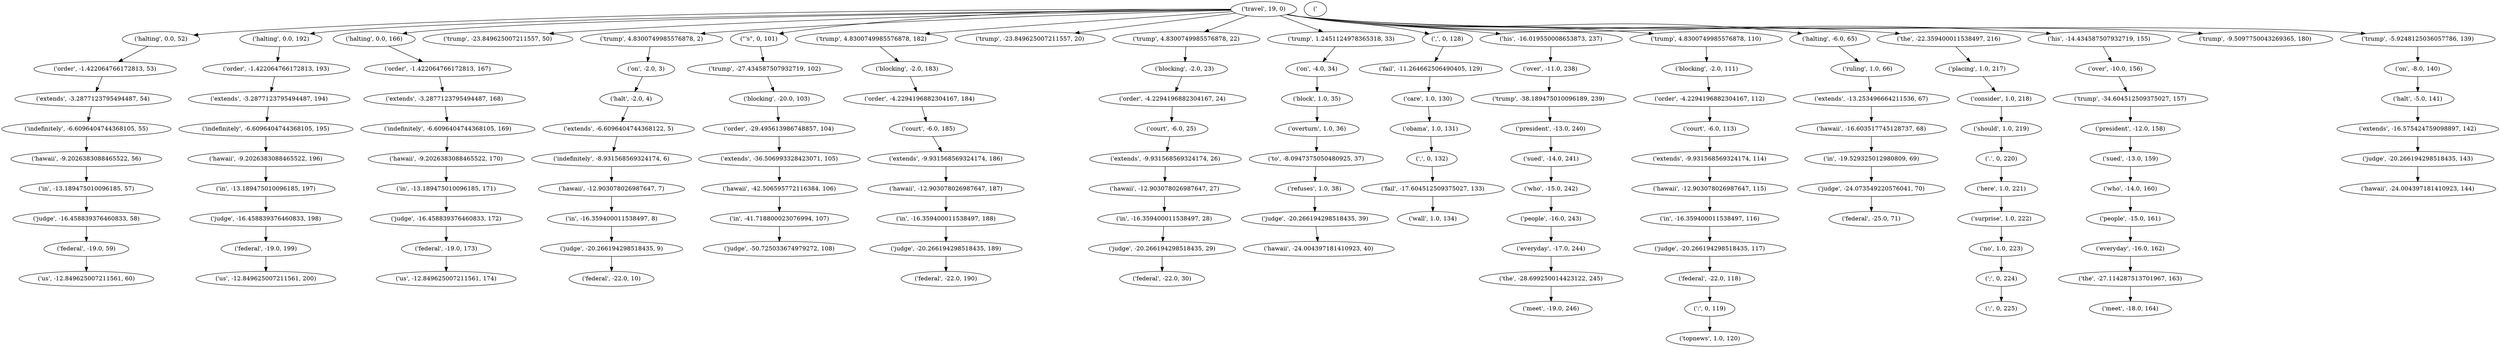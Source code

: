 strict digraph "" {
"('care', 1.0, 130)";
"('order', -29.495613986748857, 104)";
"('order', -4.2294196882304167, 112)";
"('halting', 0.0, 52)";
"('judge', -24.073549220576041, 70)";
"('judge', -16.458839376460833, 172)";
"('federal', -22.0, 190)";
"('hawaii', -42.506595772116384, 106)";
"('consider', 1.0, 218)";
"('people', -16.0, 243)";
"('blocking', -20.0, 103)";
"('should', 1.0, 219)";
"('judge', -20.266194298518435, 29)";
"('extends', -9.931568569324174, 114)";
"('no', 1.0, 223)";
"('halting', 0.0, 192)";
"('federal', -19.0, 199)";
"(';', 0, 225)";
"('order', -4.2294196882304167, 24)";
"('blocking', -2.0, 183)";
"('hawaii', -12.903078026987647, 115)";
"('everyday', -16.0, 162)";
"('meet', -18.0, 164)";
"('halting', 0.0, 166)";
"('blocking', -2.0, 111)";
"('hawaii', -12.903078026987647, 187)";
"('.', 0, 220)";
"('extends', -3.2877123795494487, 168)";
"('fail', -11.264662506490405, 129)";
"('judge', -20.266194298518435, 143)";
"('federal', -22.0, 30)";
"('travel', 19, 0)";
"('hawaii', -16.603517745128737, 68)";
"('indefinitely', -8.931568569324174, 6)";
"('president', -13.0, 240)";
"('trump', -23.849625007211557, 50)";
"('trump', 4.8300749985576878, 2)";
"('on', -2.0, 3)";
"('judge', -16.458839376460833, 58)";
"('extends', -3.2877123795494487, 194)";
"('order', -1.422064766172813, 167)";
"(\"'s\", 0, 101)";
"('order', -1.422064766172813, 53)";
"('indefinitely', -6.6096404744368105, 195)";
"('trump', 4.8300749985576878, 182)";
"('to', -8.0947375050480925, 37)";
"('extends', -6.6096404744368122, 5)";
"('trump', -23.849625007211557, 20)";
"(';', 0, 224)";
"('halt', -2.0, 4)";
"('court', -6.0, 25)";
"('order', -1.422064766172813, 193)";
"('the', -27.114287513701967, 163)";
"('on', -8.0, 140)";
"('hawaii', -24.004397181410923, 144)";
"('";
"('ruling', 1.0, 66)";
"('in', -16.359400011538497, 28)";
"('placing', 1.0, 217)";
"('hawaii', -24.004397181410923, 40)";
"('sued', -13.0, 159)";
"('topnews', 1.0, 120)";
"('everyday', -17.0, 244)";
"('surprise', 1.0, 222)";
"('the', -28.699250014423122, 245)";
"('in', -16.359400011538497, 188)";
"('judge', -20.266194298518435, 189)";
"('hawaii', -12.903078026987647, 27)";
"('extends', -36.506993328423071, 105)";
"('hawaii', -9.2026383088465522, 56)";
"('in', -16.359400011538497, 116)";
"('order', -4.2294196882304167, 184)";
"('blocking', -2.0, 23)";
"('federal', -25.0, 71)";
"('indefinitely', -6.6096404744368105, 169)";
"('judge', -16.458839376460833, 198)";
"('trump', 4.8300749985576878, 22)";
"('judge', -20.266194298518435, 9)";
"('block', 1.0, 35)";
"('federal', -22.0, 10)";
"('people', -15.0, 161)";
"('hawaii', -9.2026383088465522, 170)";
"('trump', 1.2451124978365318, 33)";
"('here', 1.0, 221)";
"('extends', -9.931568569324174, 186)";
"('meet', -19.0, 246)";
"('trump', -27.434587507932719, 102)";
"('sued', -14.0, 241)";
"('hawaii', -12.903078026987647, 7)";
"('court', -6.0, 113)";
"('trump', -34.604512509375027, 157)";
"('extends', -16.575424759098897, 142)";
"(',', 0, 128)";
"('who', -14.0, 160)";
"('court', -6.0, 185)";
"('overturn', 1.0, 36)";
"('obama', 1.0, 131)";
"('his', -16.019550008653873, 237)";
"('on', -4.0, 34)";
"('federal', -19.0, 173)";
"('in', -41.718800023076994, 107)";
"('who', -15.0, 242)";
"('trump', 4.8300749985576878, 110)";
"('fail', -17.604512509375027, 133)";
"('over', -11.0, 238)";
"('halting', -6.0, 65)";
"('judge', -20.266194298518435, 39)";
"(',', 0, 132)";
"('federal', -22.0, 118)";
"('extends', -3.2877123795494487, 54)";
"('extends', -13.253496664211536, 67)";
"('us', -12.849625007211561, 60)";
"('the', -22.359400011538497, 216)";
"('indefinitely', -6.6096404744368105, 55)";
"('over', -10.0, 156)";
"('in', -19.529325012980809, 69)";
"('his', -14.434587507932719, 155)";
"('us', -12.849625007211561, 200)";
"('halt', -5.0, 141)";
"('trump', -9.5097750043269365, 180)";
"('wall', 1.0, 134)";
"('president', -12.0, 158)";
"('refuses', 1.0, 38)";
"('in', -13.189475010096185, 197)";
"('trump', -5.9248125036057786, 139)";
"('judge', -50.725033674979272, 108)";
"('judge', -20.266194298518435, 117)";
"('in', -16.359400011538497, 8)";
"('hawaii', -9.2026383088465522, 196)";
"('us', -12.849625007211561, 174)";
"('in', -13.189475010096185, 57)";
"('trump', -38.189475010096189, 239)";
"('federal', -19.0, 59)";
"('in', -13.189475010096185, 171)";
"('extends', -9.931568569324174, 26)";
"('care', 1.0, 130)" -> "('obama', 1.0, 131)";
"('order', -29.495613986748857, 104)" -> "('extends', -36.506993328423071, 105)";
"('order', -4.2294196882304167, 112)" -> "('court', -6.0, 113)";
"('halting', 0.0, 52)" -> "('order', -1.422064766172813, 53)";
"('judge', -24.073549220576041, 70)" -> "('federal', -25.0, 71)";
"('judge', -16.458839376460833, 172)" -> "('federal', -19.0, 173)";
"('hawaii', -42.506595772116384, 106)" -> "('in', -41.718800023076994, 107)";
"('consider', 1.0, 218)" -> "('should', 1.0, 219)";
"('people', -16.0, 243)" -> "('everyday', -17.0, 244)";
"('blocking', -20.0, 103)" -> "('order', -29.495613986748857, 104)";
"('should', 1.0, 219)" -> "('.', 0, 220)";
"('judge', -20.266194298518435, 29)" -> "('federal', -22.0, 30)";
"('extends', -9.931568569324174, 114)" -> "('hawaii', -12.903078026987647, 115)";
"('no', 1.0, 223)" -> "(';', 0, 224)";
"('halting', 0.0, 192)" -> "('order', -1.422064766172813, 193)";
"('federal', -19.0, 199)" -> "('us', -12.849625007211561, 200)";
"('order', -4.2294196882304167, 24)" -> "('court', -6.0, 25)";
"('blocking', -2.0, 183)" -> "('order', -4.2294196882304167, 184)";
"('hawaii', -12.903078026987647, 115)" -> "('in', -16.359400011538497, 116)";
"('everyday', -16.0, 162)" -> "('the', -27.114287513701967, 163)";
"('halting', 0.0, 166)" -> "('order', -1.422064766172813, 167)";
"('blocking', -2.0, 111)" -> "('order', -4.2294196882304167, 112)";
"('hawaii', -12.903078026987647, 187)" -> "('in', -16.359400011538497, 188)";
"('.', 0, 220)" -> "('here', 1.0, 221)";
"('extends', -3.2877123795494487, 168)" -> "('indefinitely', -6.6096404744368105, 169)";
"('fail', -11.264662506490405, 129)" -> "('care', 1.0, 130)";
"('judge', -20.266194298518435, 143)" -> "('hawaii', -24.004397181410923, 144)";
"('travel', 19, 0)" -> "('trump', 4.8300749985576878, 22)";
"('travel', 19, 0)" -> "('trump', 4.8300749985576878, 110)";
"('travel', 19, 0)" -> "('halting', 0.0, 166)";
"('travel', 19, 0)" -> "('trump', -9.5097750043269365, 180)";
"('travel', 19, 0)" -> "('halting', 0.0, 52)";
"('travel', 19, 0)" -> "('halting', -6.0, 65)";
"('travel', 19, 0)" -> "(\"'s\", 0, 101)";
"('travel', 19, 0)" -> "('trump', -5.9248125036057786, 139)";
"('travel', 19, 0)" -> "('his', -16.019550008653873, 237)";
"('travel', 19, 0)" -> "('his', -14.434587507932719, 155)";
"('travel', 19, 0)" -> "('trump', -23.849625007211557, 20)";
"('travel', 19, 0)" -> "(',', 0, 128)";
"('travel', 19, 0)" -> "('the', -22.359400011538497, 216)";
"('travel', 19, 0)" -> "('trump', 4.8300749985576878, 182)";
"('travel', 19, 0)" -> "('halting', 0.0, 192)";
"('travel', 19, 0)" -> "('trump', 1.2451124978365318, 33)";
"('travel', 19, 0)" -> "('trump', -23.849625007211557, 50)";
"('travel', 19, 0)" -> "('trump', 4.8300749985576878, 2)";
"('hawaii', -16.603517745128737, 68)" -> "('in', -19.529325012980809, 69)";
"('indefinitely', -8.931568569324174, 6)" -> "('hawaii', -12.903078026987647, 7)";
"('president', -13.0, 240)" -> "('sued', -14.0, 241)";
"('trump', 4.8300749985576878, 2)" -> "('on', -2.0, 3)";
"('on', -2.0, 3)" -> "('halt', -2.0, 4)";
"('judge', -16.458839376460833, 58)" -> "('federal', -19.0, 59)";
"('extends', -3.2877123795494487, 194)" -> "('indefinitely', -6.6096404744368105, 195)";
"('order', -1.422064766172813, 167)" -> "('extends', -3.2877123795494487, 168)";
"(\"'s\", 0, 101)" -> "('trump', -27.434587507932719, 102)";
"('order', -1.422064766172813, 53)" -> "('extends', -3.2877123795494487, 54)";
"('indefinitely', -6.6096404744368105, 195)" -> "('hawaii', -9.2026383088465522, 196)";
"('trump', 4.8300749985576878, 182)" -> "('blocking', -2.0, 183)";
"('to', -8.0947375050480925, 37)" -> "('refuses', 1.0, 38)";
"('extends', -6.6096404744368122, 5)" -> "('indefinitely', -8.931568569324174, 6)";
"(';', 0, 224)" -> "(';', 0, 225)";
"('halt', -2.0, 4)" -> "('extends', -6.6096404744368122, 5)";
"('court', -6.0, 25)" -> "('extends', -9.931568569324174, 26)";
"('order', -1.422064766172813, 193)" -> "('extends', -3.2877123795494487, 194)";
"('the', -27.114287513701967, 163)" -> "('meet', -18.0, 164)";
"('on', -8.0, 140)" -> "('halt', -5.0, 141)";
"(':', 0, 119)" -> "('topnews', 1.0, 120)";
"('ruling', 1.0, 66)" -> "('extends', -13.253496664211536, 67)";
"('in', -16.359400011538497, 28)" -> "('judge', -20.266194298518435, 29)";
"('placing', 1.0, 217)" -> "('consider', 1.0, 218)";
"('sued', -13.0, 159)" -> "('who', -14.0, 160)";
"('everyday', -17.0, 244)" -> "('the', -28.699250014423122, 245)";
"('surprise', 1.0, 222)" -> "('no', 1.0, 223)";
"('the', -28.699250014423122, 245)" -> "('meet', -19.0, 246)";
"('in', -16.359400011538497, 188)" -> "('judge', -20.266194298518435, 189)";
"('judge', -20.266194298518435, 189)" -> "('federal', -22.0, 190)";
"('hawaii', -12.903078026987647, 27)" -> "('in', -16.359400011538497, 28)";
"('extends', -36.506993328423071, 105)" -> "('hawaii', -42.506595772116384, 106)";
"('hawaii', -9.2026383088465522, 56)" -> "('in', -13.189475010096185, 57)";
"('in', -16.359400011538497, 116)" -> "('judge', -20.266194298518435, 117)";
"('order', -4.2294196882304167, 184)" -> "('court', -6.0, 185)";
"('blocking', -2.0, 23)" -> "('order', -4.2294196882304167, 24)";
"('indefinitely', -6.6096404744368105, 169)" -> "('hawaii', -9.2026383088465522, 170)";
"('judge', -16.458839376460833, 198)" -> "('federal', -19.0, 199)";
"('trump', 4.8300749985576878, 22)" -> "('blocking', -2.0, 23)";
"('judge', -20.266194298518435, 9)" -> "('federal', -22.0, 10)";
"('block', 1.0, 35)" -> "('overturn', 1.0, 36)";
"('people', -15.0, 161)" -> "('everyday', -16.0, 162)";
"('hawaii', -9.2026383088465522, 170)" -> "('in', -13.189475010096185, 171)";
"('trump', 1.2451124978365318, 33)" -> "('on', -4.0, 34)";
"('here', 1.0, 221)" -> "('surprise', 1.0, 222)";
"('extends', -9.931568569324174, 186)" -> "('hawaii', -12.903078026987647, 187)";
"('trump', -27.434587507932719, 102)" -> "('blocking', -20.0, 103)";
"('sued', -14.0, 241)" -> "('who', -15.0, 242)";
"('hawaii', -12.903078026987647, 7)" -> "('in', -16.359400011538497, 8)";
"('court', -6.0, 113)" -> "('extends', -9.931568569324174, 114)";
"('trump', -34.604512509375027, 157)" -> "('president', -12.0, 158)";
"('extends', -16.575424759098897, 142)" -> "('judge', -20.266194298518435, 143)";
"(',', 0, 128)" -> "('fail', -11.264662506490405, 129)";
"('who', -14.0, 160)" -> "('people', -15.0, 161)";
"('court', -6.0, 185)" -> "('extends', -9.931568569324174, 186)";
"('overturn', 1.0, 36)" -> "('to', -8.0947375050480925, 37)";
"('obama', 1.0, 131)" -> "(',', 0, 132)";
"('his', -16.019550008653873, 237)" -> "('over', -11.0, 238)";
"('on', -4.0, 34)" -> "('block', 1.0, 35)";
"('federal', -19.0, 173)" -> "('us', -12.849625007211561, 174)";
"('in', -41.718800023076994, 107)" -> "('judge', -50.725033674979272, 108)";
"('who', -15.0, 242)" -> "('people', -16.0, 243)";
"('trump', 4.8300749985576878, 110)" -> "('blocking', -2.0, 111)";
"('fail', -17.604512509375027, 133)" -> "('wall', 1.0, 134)";
"('over', -11.0, 238)" -> "('trump', -38.189475010096189, 239)";
"('halting', -6.0, 65)" -> "('ruling', 1.0, 66)";
"('judge', -20.266194298518435, 39)" -> "('hawaii', -24.004397181410923, 40)";
"(',', 0, 132)" -> "('fail', -17.604512509375027, 133)";
"('federal', -22.0, 118)" -> "(':', 0, 119)";
"('extends', -3.2877123795494487, 54)" -> "('indefinitely', -6.6096404744368105, 55)";
"('extends', -13.253496664211536, 67)" -> "('hawaii', -16.603517745128737, 68)";
"('the', -22.359400011538497, 216)" -> "('placing', 1.0, 217)";
"('indefinitely', -6.6096404744368105, 55)" -> "('hawaii', -9.2026383088465522, 56)";
"('over', -10.0, 156)" -> "('trump', -34.604512509375027, 157)";
"('in', -19.529325012980809, 69)" -> "('judge', -24.073549220576041, 70)";
"('his', -14.434587507932719, 155)" -> "('over', -10.0, 156)";
"('halt', -5.0, 141)" -> "('extends', -16.575424759098897, 142)";
"('president', -12.0, 158)" -> "('sued', -13.0, 159)";
"('refuses', 1.0, 38)" -> "('judge', -20.266194298518435, 39)";
"('in', -13.189475010096185, 197)" -> "('judge', -16.458839376460833, 198)";
"('trump', -5.9248125036057786, 139)" -> "('on', -8.0, 140)";
"('judge', -20.266194298518435, 117)" -> "('federal', -22.0, 118)";
"('in', -16.359400011538497, 8)" -> "('judge', -20.266194298518435, 9)";
"('hawaii', -9.2026383088465522, 196)" -> "('in', -13.189475010096185, 197)";
"('in', -13.189475010096185, 57)" -> "('judge', -16.458839376460833, 58)";
"('trump', -38.189475010096189, 239)" -> "('president', -13.0, 240)";
"('federal', -19.0, 59)" -> "('us', -12.849625007211561, 60)";
"('in', -13.189475010096185, 171)" -> "('judge', -16.458839376460833, 172)";
"('extends', -9.931568569324174, 26)" -> "('hawaii', -12.903078026987647, 27)";
}
